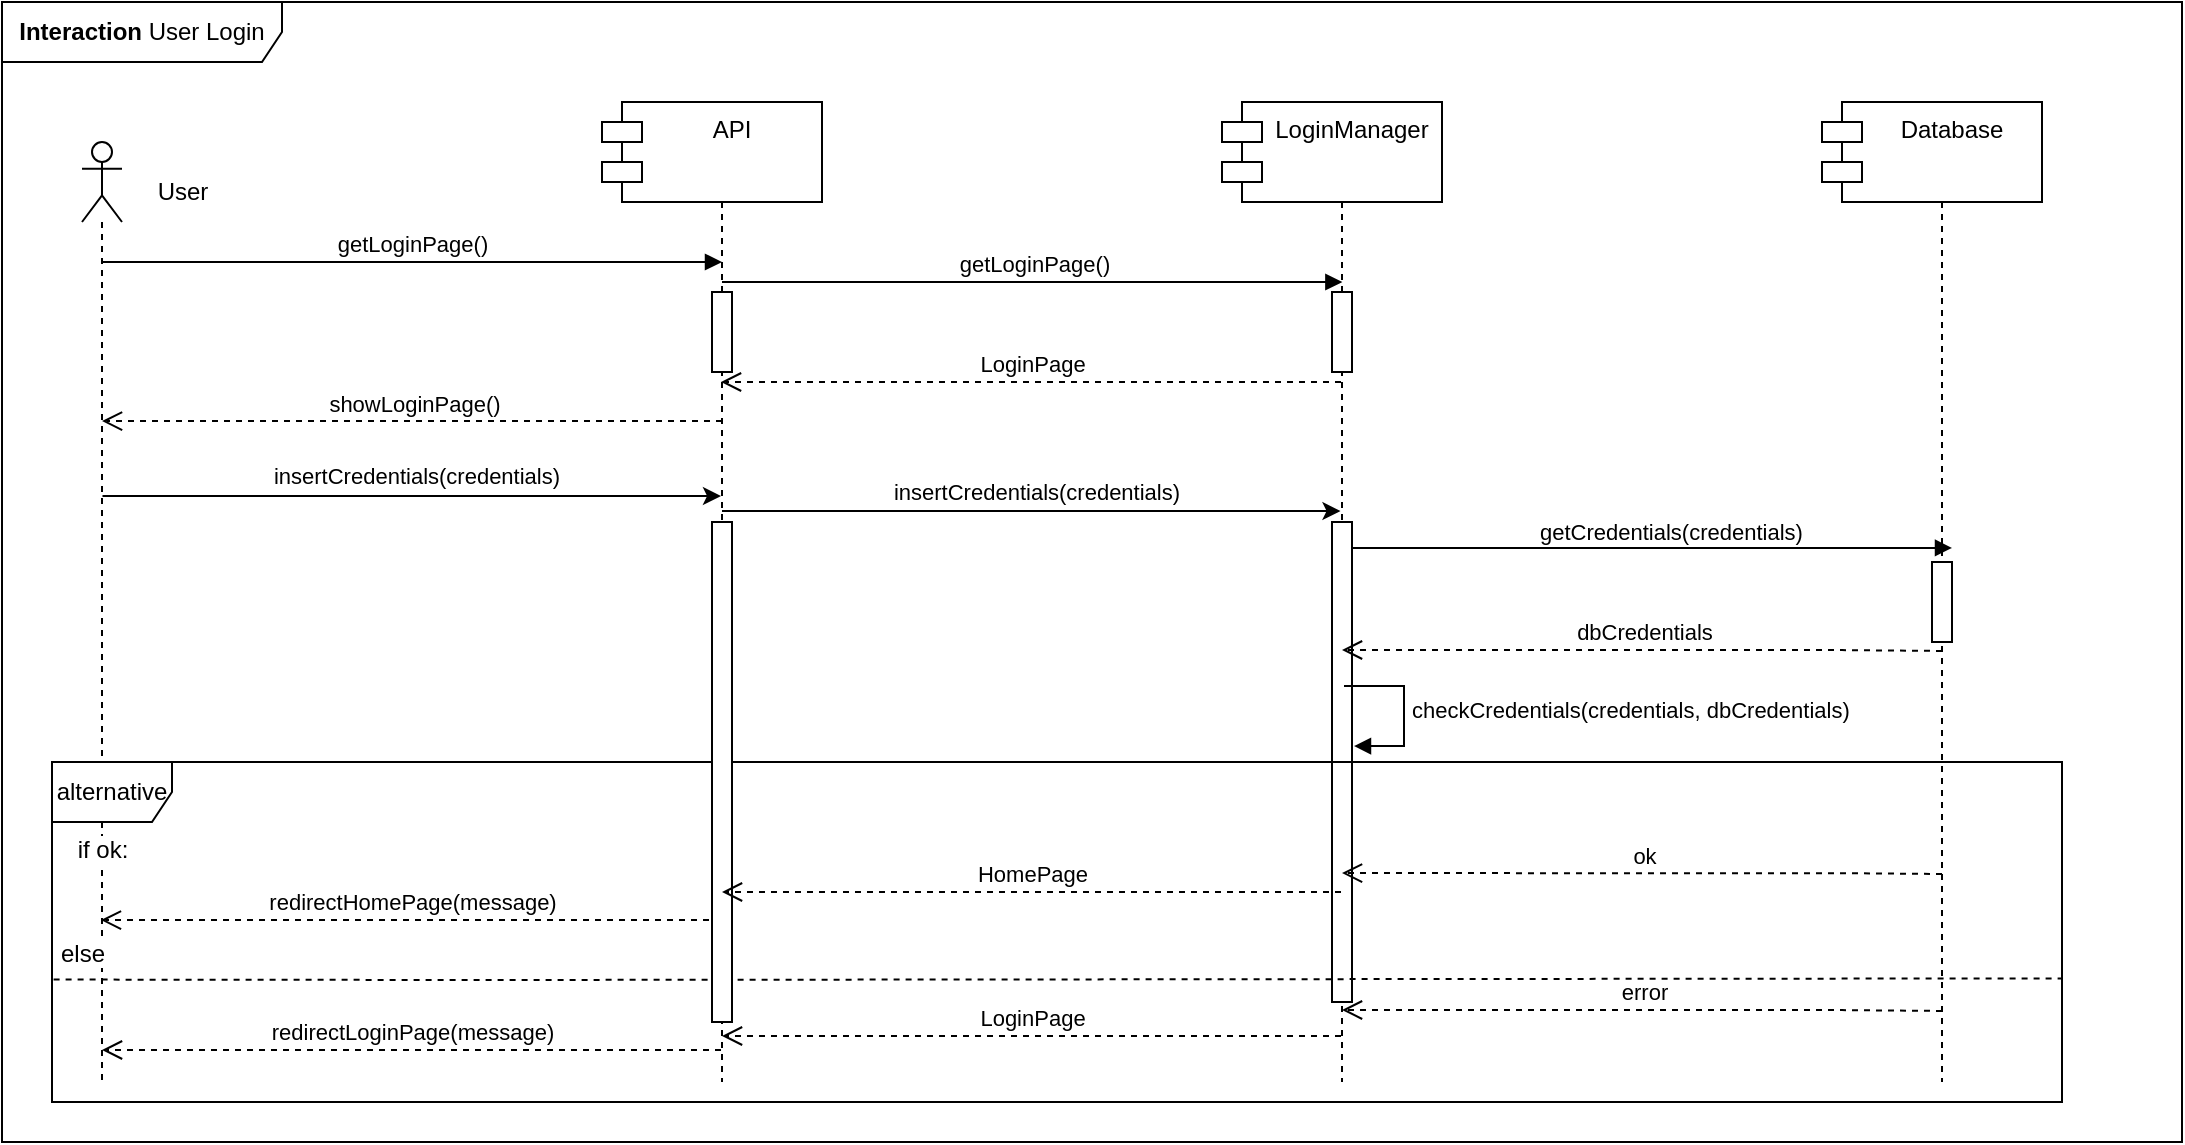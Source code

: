<mxfile version="25.0.3">
  <diagram name="Page-1" id="2YBvvXClWsGukQMizWep">
    <mxGraphModel dx="1207" dy="813" grid="1" gridSize="10" guides="1" tooltips="1" connect="1" arrows="1" fold="1" page="1" pageScale="1" pageWidth="850" pageHeight="1100" math="0" shadow="0">
      <root>
        <mxCell id="0" />
        <mxCell id="1" parent="0" />
        <mxCell id="rRQOPOqROTzxPJMI8QWG-17" value="LoginManager" style="shape=umlLifeline;perimeter=lifelinePerimeter;whiteSpace=wrap;html=1;container=1;dropTarget=0;collapsible=0;recursiveResize=0;outlineConnect=0;portConstraint=eastwest;newEdgeStyle={&quot;curved&quot;:0,&quot;rounded&quot;:0};" vertex="1" parent="1">
          <mxGeometry x="1080" y="370" width="100" height="480" as="geometry" />
        </mxCell>
        <mxCell id="rRQOPOqROTzxPJMI8QWG-18" value="" style="html=1;points=[[0,0,0,0,5],[0,1,0,0,-5],[1,0,0,0,5],[1,1,0,0,-5]];perimeter=orthogonalPerimeter;outlineConnect=0;targetShapes=umlLifeline;portConstraint=eastwest;newEdgeStyle={&quot;curved&quot;:0,&quot;rounded&quot;:0};" vertex="1" parent="rRQOPOqROTzxPJMI8QWG-17">
          <mxGeometry x="45" y="220.0" width="10" height="40" as="geometry" />
        </mxCell>
        <mxCell id="aM9ryv3xv72pqoxQDRHE-7" value="getLoginPage()" style="html=1;verticalAlign=bottom;endArrow=block;edgeStyle=elbowEdgeStyle;elbow=vertical;curved=0;rounded=0;" parent="1" edge="1">
          <mxGeometry x="0.002" relative="1" as="geometry">
            <mxPoint x="209.81" y="440.0" as="sourcePoint" />
            <Array as="points">
              <mxPoint x="400" y="440" />
              <mxPoint x="365" y="410" />
            </Array>
            <mxPoint x="520" y="440" as="targetPoint" />
            <mxPoint as="offset" />
          </mxGeometry>
        </mxCell>
        <mxCell id="1ZKG4CmkqfWAM7Gi57S6-6" value="&lt;b&gt;Interaction&lt;/b&gt; User Login" style="shape=umlFrame;whiteSpace=wrap;html=1;pointerEvents=0;width=140;height=30;" parent="1" vertex="1">
          <mxGeometry x="160" y="310" width="1090" height="570" as="geometry" />
        </mxCell>
        <mxCell id="1ZKG4CmkqfWAM7Gi57S6-11" value="LoginManager" style="shape=umlLifeline;perimeter=lifelinePerimeter;whiteSpace=wrap;html=1;container=1;dropTarget=0;collapsible=0;recursiveResize=0;outlineConnect=0;portConstraint=eastwest;newEdgeStyle={&quot;curved&quot;:0,&quot;rounded&quot;:0};" parent="1" vertex="1">
          <mxGeometry x="780" y="370" width="100" height="480" as="geometry" />
        </mxCell>
        <mxCell id="1ZKG4CmkqfWAM7Gi57S6-21" value="" style="html=1;points=[[0,0,0,0,5],[0,1,0,0,-5],[1,0,0,0,5],[1,1,0,0,-5]];perimeter=orthogonalPerimeter;outlineConnect=0;targetShapes=umlLifeline;portConstraint=eastwest;newEdgeStyle={&quot;curved&quot;:0,&quot;rounded&quot;:0};" parent="1ZKG4CmkqfWAM7Gi57S6-11" vertex="1">
          <mxGeometry x="45" y="200" width="10" height="240" as="geometry" />
        </mxCell>
        <mxCell id="ymWepqPld3naHtEsWhe9-1" value="" style="html=1;points=[[0,0,0,0,5],[0,1,0,0,-5],[1,0,0,0,5],[1,1,0,0,-5]];perimeter=orthogonalPerimeter;outlineConnect=0;targetShapes=umlLifeline;portConstraint=eastwest;newEdgeStyle={&quot;curved&quot;:0,&quot;rounded&quot;:0};" parent="1ZKG4CmkqfWAM7Gi57S6-11" vertex="1">
          <mxGeometry x="45" y="85" width="10" height="40" as="geometry" />
        </mxCell>
        <mxCell id="1ZKG4CmkqfWAM7Gi57S6-17" style="edgeStyle=orthogonalEdgeStyle;rounded=0;orthogonalLoop=1;jettySize=auto;html=1;curved=0;" parent="1" edge="1">
          <mxGeometry relative="1" as="geometry">
            <mxPoint x="210.247" y="557.013" as="sourcePoint" />
            <mxPoint x="519.5" y="557.013" as="targetPoint" />
            <Array as="points">
              <mxPoint x="280" y="557" />
              <mxPoint x="280" y="557" />
            </Array>
          </mxGeometry>
        </mxCell>
        <mxCell id="1ZKG4CmkqfWAM7Gi57S6-18" value="insertCredentials(credentials)" style="edgeLabel;html=1;align=center;verticalAlign=middle;resizable=0;points=[];" parent="1ZKG4CmkqfWAM7Gi57S6-17" vertex="1" connectable="0">
          <mxGeometry x="0.013" y="1" relative="1" as="geometry">
            <mxPoint y="-9" as="offset" />
          </mxGeometry>
        </mxCell>
        <mxCell id="1ZKG4CmkqfWAM7Gi57S6-13" value="" style="shape=umlLifeline;perimeter=lifelinePerimeter;whiteSpace=wrap;html=1;container=1;dropTarget=0;collapsible=0;recursiveResize=0;outlineConnect=0;portConstraint=eastwest;newEdgeStyle={&quot;curved&quot;:0,&quot;rounded&quot;:0};participant=umlActor;size=40;" parent="1" vertex="1">
          <mxGeometry x="200" y="380" width="20" height="470" as="geometry" />
        </mxCell>
        <mxCell id="1ZKG4CmkqfWAM7Gi57S6-14" value="User" style="text;html=1;align=center;verticalAlign=middle;resizable=0;points=[];autosize=1;strokeColor=none;fillColor=none;" parent="1" vertex="1">
          <mxGeometry x="225" y="390" width="50" height="30" as="geometry" />
        </mxCell>
        <mxCell id="1ZKG4CmkqfWAM7Gi57S6-16" value="LoginPage" style="html=1;verticalAlign=bottom;endArrow=open;dashed=1;endSize=8;curved=0;rounded=0;" parent="1" edge="1">
          <mxGeometry x="-0.002" relative="1" as="geometry">
            <mxPoint x="829.5" y="500" as="sourcePoint" />
            <mxPoint x="519.5" y="500" as="targetPoint" />
            <Array as="points">
              <mxPoint x="550" y="500" />
            </Array>
            <mxPoint as="offset" />
          </mxGeometry>
        </mxCell>
        <mxCell id="1ZKG4CmkqfWAM7Gi57S6-19" value="redirectHomePage(message)" style="html=1;verticalAlign=bottom;endArrow=open;dashed=1;endSize=8;curved=0;rounded=0;" parent="1" edge="1">
          <mxGeometry x="-0.002" relative="1" as="geometry">
            <mxPoint x="519.5" y="769.05" as="sourcePoint" />
            <mxPoint x="209.447" y="769.05" as="targetPoint" />
            <Array as="points">
              <mxPoint x="460" y="769.05" />
              <mxPoint x="400" y="769.05" />
              <mxPoint x="340" y="769.05" />
              <mxPoint x="310" y="769.05" />
            </Array>
            <mxPoint as="offset" />
          </mxGeometry>
        </mxCell>
        <mxCell id="1ZKG4CmkqfWAM7Gi57S6-23" value="alternative" style="shape=umlFrame;whiteSpace=wrap;html=1;pointerEvents=0;" parent="1" vertex="1">
          <mxGeometry x="185" y="690" width="1005" height="170" as="geometry" />
        </mxCell>
        <mxCell id="1ZKG4CmkqfWAM7Gi57S6-24" value="if ok:" style="text;html=1;align=center;verticalAlign=middle;resizable=0;points=[];autosize=1;strokeColor=none;fillColor=none;labelBackgroundColor=default;" parent="1" vertex="1">
          <mxGeometry x="185" y="719" width="50" height="30" as="geometry" />
        </mxCell>
        <mxCell id="1ZKG4CmkqfWAM7Gi57S6-25" value="" style="endArrow=none;dashed=1;html=1;rounded=0;entryX=1.01;entryY=0.596;entryDx=0;entryDy=0;entryPerimeter=0;exitX=0.216;exitY=0.926;exitDx=0;exitDy=0;exitPerimeter=0;" parent="1" source="1ZKG4CmkqfWAM7Gi57S6-26" edge="1">
          <mxGeometry width="50" height="50" relative="1" as="geometry">
            <mxPoint x="172.99" y="799.6" as="sourcePoint" />
            <mxPoint x="1190.05" y="798.2" as="targetPoint" />
            <Array as="points">
              <mxPoint x="400" y="799" />
            </Array>
          </mxGeometry>
        </mxCell>
        <mxCell id="1ZKG4CmkqfWAM7Gi57S6-26" value="&lt;span style=&quot;background-color: rgb(255, 255, 255);&quot;&gt;else&lt;/span&gt;" style="text;html=1;align=center;verticalAlign=middle;resizable=0;points=[];autosize=1;strokeColor=none;fillColor=none;" parent="1" vertex="1">
          <mxGeometry x="175" y="771" width="50" height="30" as="geometry" />
        </mxCell>
        <mxCell id="1ZKG4CmkqfWAM7Gi57S6-27" value="redirectLoginPage(message)" style="html=1;verticalAlign=bottom;endArrow=open;dashed=1;endSize=8;curved=0;rounded=0;" parent="1" edge="1">
          <mxGeometry x="-0.002" relative="1" as="geometry">
            <mxPoint x="519.5" y="834" as="sourcePoint" />
            <mxPoint x="210" y="834" as="targetPoint" />
            <Array as="points">
              <mxPoint x="450" y="834" />
              <mxPoint x="390" y="834" />
              <mxPoint x="330" y="834" />
              <mxPoint x="300" y="834" />
            </Array>
            <mxPoint as="offset" />
          </mxGeometry>
        </mxCell>
        <mxCell id="rRQOPOqROTzxPJMI8QWG-2" value="API" style="shape=umlLifeline;perimeter=lifelinePerimeter;whiteSpace=wrap;html=1;container=1;dropTarget=0;collapsible=0;recursiveResize=0;outlineConnect=0;portConstraint=eastwest;newEdgeStyle={&quot;curved&quot;:0,&quot;rounded&quot;:0};" vertex="1" parent="1">
          <mxGeometry x="470" y="370" width="100" height="480" as="geometry" />
        </mxCell>
        <mxCell id="rRQOPOqROTzxPJMI8QWG-6" value="" style="html=1;points=[[0,0,0,0,5],[0,1,0,0,-5],[1,0,0,0,5],[1,1,0,0,-5]];perimeter=orthogonalPerimeter;outlineConnect=0;targetShapes=umlLifeline;portConstraint=eastwest;newEdgeStyle={&quot;curved&quot;:0,&quot;rounded&quot;:0};" vertex="1" parent="rRQOPOqROTzxPJMI8QWG-2">
          <mxGeometry x="45" y="85" width="10" height="40" as="geometry" />
        </mxCell>
        <mxCell id="rRQOPOqROTzxPJMI8QWG-12" value="" style="html=1;points=[[0,0,0,0,5],[0,1,0,0,-5],[1,0,0,0,5],[1,1,0,0,-5]];perimeter=orthogonalPerimeter;outlineConnect=0;targetShapes=umlLifeline;portConstraint=eastwest;newEdgeStyle={&quot;curved&quot;:0,&quot;rounded&quot;:0};" vertex="1" parent="rRQOPOqROTzxPJMI8QWG-2">
          <mxGeometry x="45" y="200" width="10" height="250" as="geometry" />
        </mxCell>
        <mxCell id="rRQOPOqROTzxPJMI8QWG-4" value="getLoginPage()" style="html=1;verticalAlign=bottom;endArrow=block;edgeStyle=elbowEdgeStyle;elbow=vertical;curved=0;rounded=0;" edge="1" parent="1">
          <mxGeometry x="0.002" relative="1" as="geometry">
            <mxPoint x="520.0" y="450.0" as="sourcePoint" />
            <Array as="points">
              <mxPoint x="710.19" y="450" />
              <mxPoint x="675.19" y="420" />
            </Array>
            <mxPoint x="830.19" y="450" as="targetPoint" />
            <mxPoint as="offset" />
          </mxGeometry>
        </mxCell>
        <mxCell id="rRQOPOqROTzxPJMI8QWG-5" value="showLoginPage()" style="html=1;verticalAlign=bottom;endArrow=open;dashed=1;endSize=8;curved=0;rounded=0;" edge="1" parent="1">
          <mxGeometry x="-0.002" relative="1" as="geometry">
            <mxPoint x="520" y="519.52" as="sourcePoint" />
            <mxPoint x="210" y="519.52" as="targetPoint" />
            <Array as="points">
              <mxPoint x="240.5" y="519.52" />
            </Array>
            <mxPoint as="offset" />
          </mxGeometry>
        </mxCell>
        <mxCell id="rRQOPOqROTzxPJMI8QWG-7" style="edgeStyle=orthogonalEdgeStyle;rounded=0;orthogonalLoop=1;jettySize=auto;html=1;curved=0;" edge="1" parent="1">
          <mxGeometry relative="1" as="geometry">
            <mxPoint x="519.997" y="564.523" as="sourcePoint" />
            <mxPoint x="829.25" y="564.523" as="targetPoint" />
            <Array as="points">
              <mxPoint x="589.75" y="564.51" />
              <mxPoint x="589.75" y="564.51" />
            </Array>
          </mxGeometry>
        </mxCell>
        <mxCell id="rRQOPOqROTzxPJMI8QWG-8" value="insertCredentials(credentials)" style="edgeLabel;html=1;align=center;verticalAlign=middle;resizable=0;points=[];" vertex="1" connectable="0" parent="rRQOPOqROTzxPJMI8QWG-7">
          <mxGeometry x="0.013" y="1" relative="1" as="geometry">
            <mxPoint y="-9" as="offset" />
          </mxGeometry>
        </mxCell>
        <mxCell id="rRQOPOqROTzxPJMI8QWG-11" value="HomePage" style="html=1;verticalAlign=bottom;endArrow=open;dashed=1;endSize=8;curved=0;rounded=0;" edge="1" parent="1">
          <mxGeometry x="-0.002" relative="1" as="geometry">
            <mxPoint x="829.5" y="755.05" as="sourcePoint" />
            <mxPoint x="520" y="755" as="targetPoint" />
            <Array as="points">
              <mxPoint x="770" y="755.05" />
              <mxPoint x="710" y="755.05" />
              <mxPoint x="650" y="755.05" />
              <mxPoint x="620" y="755.05" />
            </Array>
            <mxPoint as="offset" />
          </mxGeometry>
        </mxCell>
        <mxCell id="rRQOPOqROTzxPJMI8QWG-13" value="LoginPage" style="html=1;verticalAlign=bottom;endArrow=open;dashed=1;endSize=8;curved=0;rounded=0;" edge="1" parent="1">
          <mxGeometry x="-0.002" relative="1" as="geometry">
            <mxPoint x="829.5" y="827.05" as="sourcePoint" />
            <mxPoint x="520" y="827" as="targetPoint" />
            <Array as="points">
              <mxPoint x="770" y="827.05" />
              <mxPoint x="710" y="827.05" />
              <mxPoint x="650" y="827.05" />
              <mxPoint x="620" y="827.05" />
            </Array>
            <mxPoint as="offset" />
          </mxGeometry>
        </mxCell>
        <mxCell id="rRQOPOqROTzxPJMI8QWG-14" value="API" style="shape=module;align=left;spacingLeft=20;align=center;verticalAlign=top;whiteSpace=wrap;html=1;" vertex="1" parent="1">
          <mxGeometry x="460" y="360" width="110" height="50" as="geometry" />
        </mxCell>
        <mxCell id="rRQOPOqROTzxPJMI8QWG-15" value="LoginManager" style="shape=module;align=left;spacingLeft=20;align=center;verticalAlign=top;whiteSpace=wrap;html=1;" vertex="1" parent="1">
          <mxGeometry x="770" y="360" width="110" height="50" as="geometry" />
        </mxCell>
        <mxCell id="rRQOPOqROTzxPJMI8QWG-16" value="Database" style="shape=module;align=left;spacingLeft=20;align=center;verticalAlign=top;whiteSpace=wrap;html=1;" vertex="1" parent="1">
          <mxGeometry x="1070" y="360" width="110" height="50" as="geometry" />
        </mxCell>
        <mxCell id="rRQOPOqROTzxPJMI8QWG-21" value="ok" style="html=1;verticalAlign=bottom;endArrow=open;dashed=1;endSize=8;curved=0;rounded=0;" edge="1" parent="1">
          <mxGeometry x="-0.002" relative="1" as="geometry">
            <mxPoint x="1130" y="746" as="sourcePoint" />
            <mxPoint x="830" y="745.52" as="targetPoint" />
            <Array as="points">
              <mxPoint x="1080" y="745.57" />
              <mxPoint x="1020" y="745.57" />
              <mxPoint x="960" y="745.57" />
              <mxPoint x="930" y="745.57" />
            </Array>
            <mxPoint as="offset" />
          </mxGeometry>
        </mxCell>
        <mxCell id="rRQOPOqROTzxPJMI8QWG-22" value="error" style="html=1;verticalAlign=bottom;endArrow=open;dashed=1;endSize=8;curved=0;rounded=0;" edge="1" parent="1">
          <mxGeometry x="-0.003" relative="1" as="geometry">
            <mxPoint x="1130" y="814.48" as="sourcePoint" />
            <mxPoint x="830" y="814" as="targetPoint" />
            <Array as="points">
              <mxPoint x="1080" y="814.05" />
              <mxPoint x="1020" y="814.05" />
              <mxPoint x="960" y="814.05" />
              <mxPoint x="930" y="814.05" />
            </Array>
            <mxPoint as="offset" />
          </mxGeometry>
        </mxCell>
        <mxCell id="rRQOPOqROTzxPJMI8QWG-19" value="checkCredentials(credentials, dbCredentials)" style="html=1;align=left;spacingLeft=2;endArrow=block;rounded=0;edgeStyle=orthogonalEdgeStyle;curved=0;rounded=0;" edge="1" parent="1">
          <mxGeometry relative="1" as="geometry">
            <mxPoint x="831" y="652.02" as="sourcePoint" />
            <Array as="points">
              <mxPoint x="861" y="682.02" />
            </Array>
            <mxPoint x="836" y="682.038" as="targetPoint" />
          </mxGeometry>
        </mxCell>
        <mxCell id="1ZKG4CmkqfWAM7Gi57S6-22" value="getCredentials(credentials)" style="html=1;align=left;spacingLeft=2;endArrow=block;rounded=0;edgeStyle=orthogonalEdgeStyle;curved=0;rounded=0;" parent="1" edge="1">
          <mxGeometry x="-0.368" y="8" relative="1" as="geometry">
            <mxPoint x="835" y="590" as="sourcePoint" />
            <Array as="points">
              <mxPoint x="835" y="582.97" />
            </Array>
            <mxPoint x="1135" y="582.97" as="targetPoint" />
            <mxPoint as="offset" />
          </mxGeometry>
        </mxCell>
        <mxCell id="rRQOPOqROTzxPJMI8QWG-24" value="dbCredentials" style="html=1;verticalAlign=bottom;endArrow=open;dashed=1;endSize=8;curved=0;rounded=0;" edge="1" parent="1">
          <mxGeometry x="-0.002" relative="1" as="geometry">
            <mxPoint x="1130" y="634.48" as="sourcePoint" />
            <mxPoint x="830" y="634" as="targetPoint" />
            <Array as="points">
              <mxPoint x="1080" y="634.05" />
              <mxPoint x="1020" y="634.05" />
              <mxPoint x="960" y="634.05" />
              <mxPoint x="930" y="634.05" />
            </Array>
            <mxPoint as="offset" />
          </mxGeometry>
        </mxCell>
      </root>
    </mxGraphModel>
  </diagram>
</mxfile>
